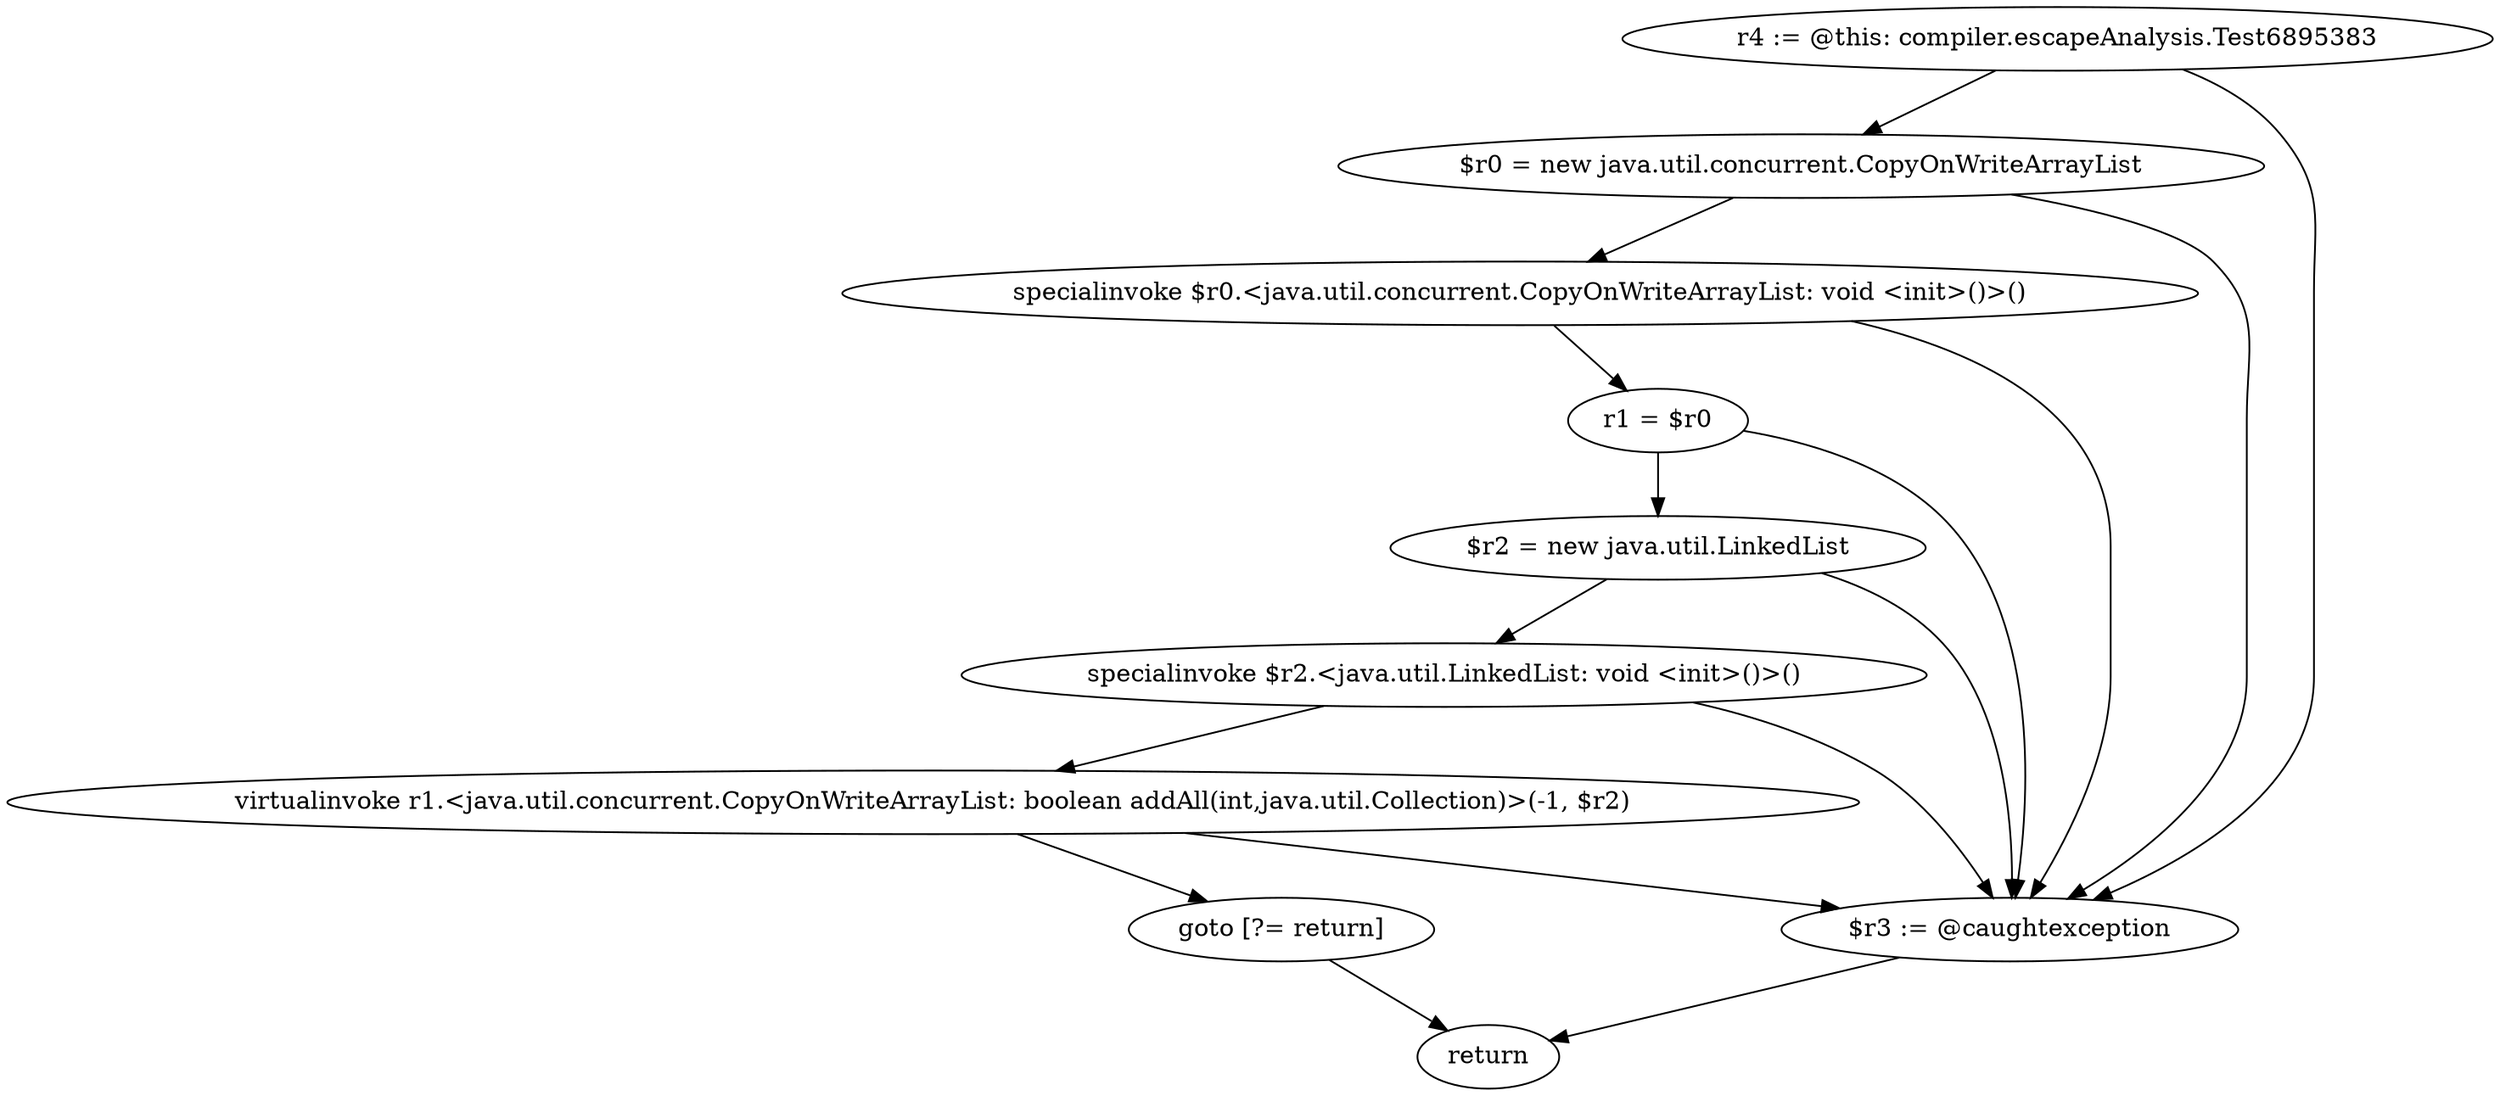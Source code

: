 digraph "unitGraph" {
    "r4 := @this: compiler.escapeAnalysis.Test6895383"
    "$r0 = new java.util.concurrent.CopyOnWriteArrayList"
    "specialinvoke $r0.<java.util.concurrent.CopyOnWriteArrayList: void <init>()>()"
    "r1 = $r0"
    "$r2 = new java.util.LinkedList"
    "specialinvoke $r2.<java.util.LinkedList: void <init>()>()"
    "virtualinvoke r1.<java.util.concurrent.CopyOnWriteArrayList: boolean addAll(int,java.util.Collection)>(-1, $r2)"
    "goto [?= return]"
    "$r3 := @caughtexception"
    "return"
    "r4 := @this: compiler.escapeAnalysis.Test6895383"->"$r0 = new java.util.concurrent.CopyOnWriteArrayList";
    "r4 := @this: compiler.escapeAnalysis.Test6895383"->"$r3 := @caughtexception";
    "$r0 = new java.util.concurrent.CopyOnWriteArrayList"->"specialinvoke $r0.<java.util.concurrent.CopyOnWriteArrayList: void <init>()>()";
    "$r0 = new java.util.concurrent.CopyOnWriteArrayList"->"$r3 := @caughtexception";
    "specialinvoke $r0.<java.util.concurrent.CopyOnWriteArrayList: void <init>()>()"->"r1 = $r0";
    "specialinvoke $r0.<java.util.concurrent.CopyOnWriteArrayList: void <init>()>()"->"$r3 := @caughtexception";
    "r1 = $r0"->"$r2 = new java.util.LinkedList";
    "r1 = $r0"->"$r3 := @caughtexception";
    "$r2 = new java.util.LinkedList"->"specialinvoke $r2.<java.util.LinkedList: void <init>()>()";
    "$r2 = new java.util.LinkedList"->"$r3 := @caughtexception";
    "specialinvoke $r2.<java.util.LinkedList: void <init>()>()"->"virtualinvoke r1.<java.util.concurrent.CopyOnWriteArrayList: boolean addAll(int,java.util.Collection)>(-1, $r2)";
    "specialinvoke $r2.<java.util.LinkedList: void <init>()>()"->"$r3 := @caughtexception";
    "virtualinvoke r1.<java.util.concurrent.CopyOnWriteArrayList: boolean addAll(int,java.util.Collection)>(-1, $r2)"->"goto [?= return]";
    "virtualinvoke r1.<java.util.concurrent.CopyOnWriteArrayList: boolean addAll(int,java.util.Collection)>(-1, $r2)"->"$r3 := @caughtexception";
    "goto [?= return]"->"return";
    "$r3 := @caughtexception"->"return";
}
